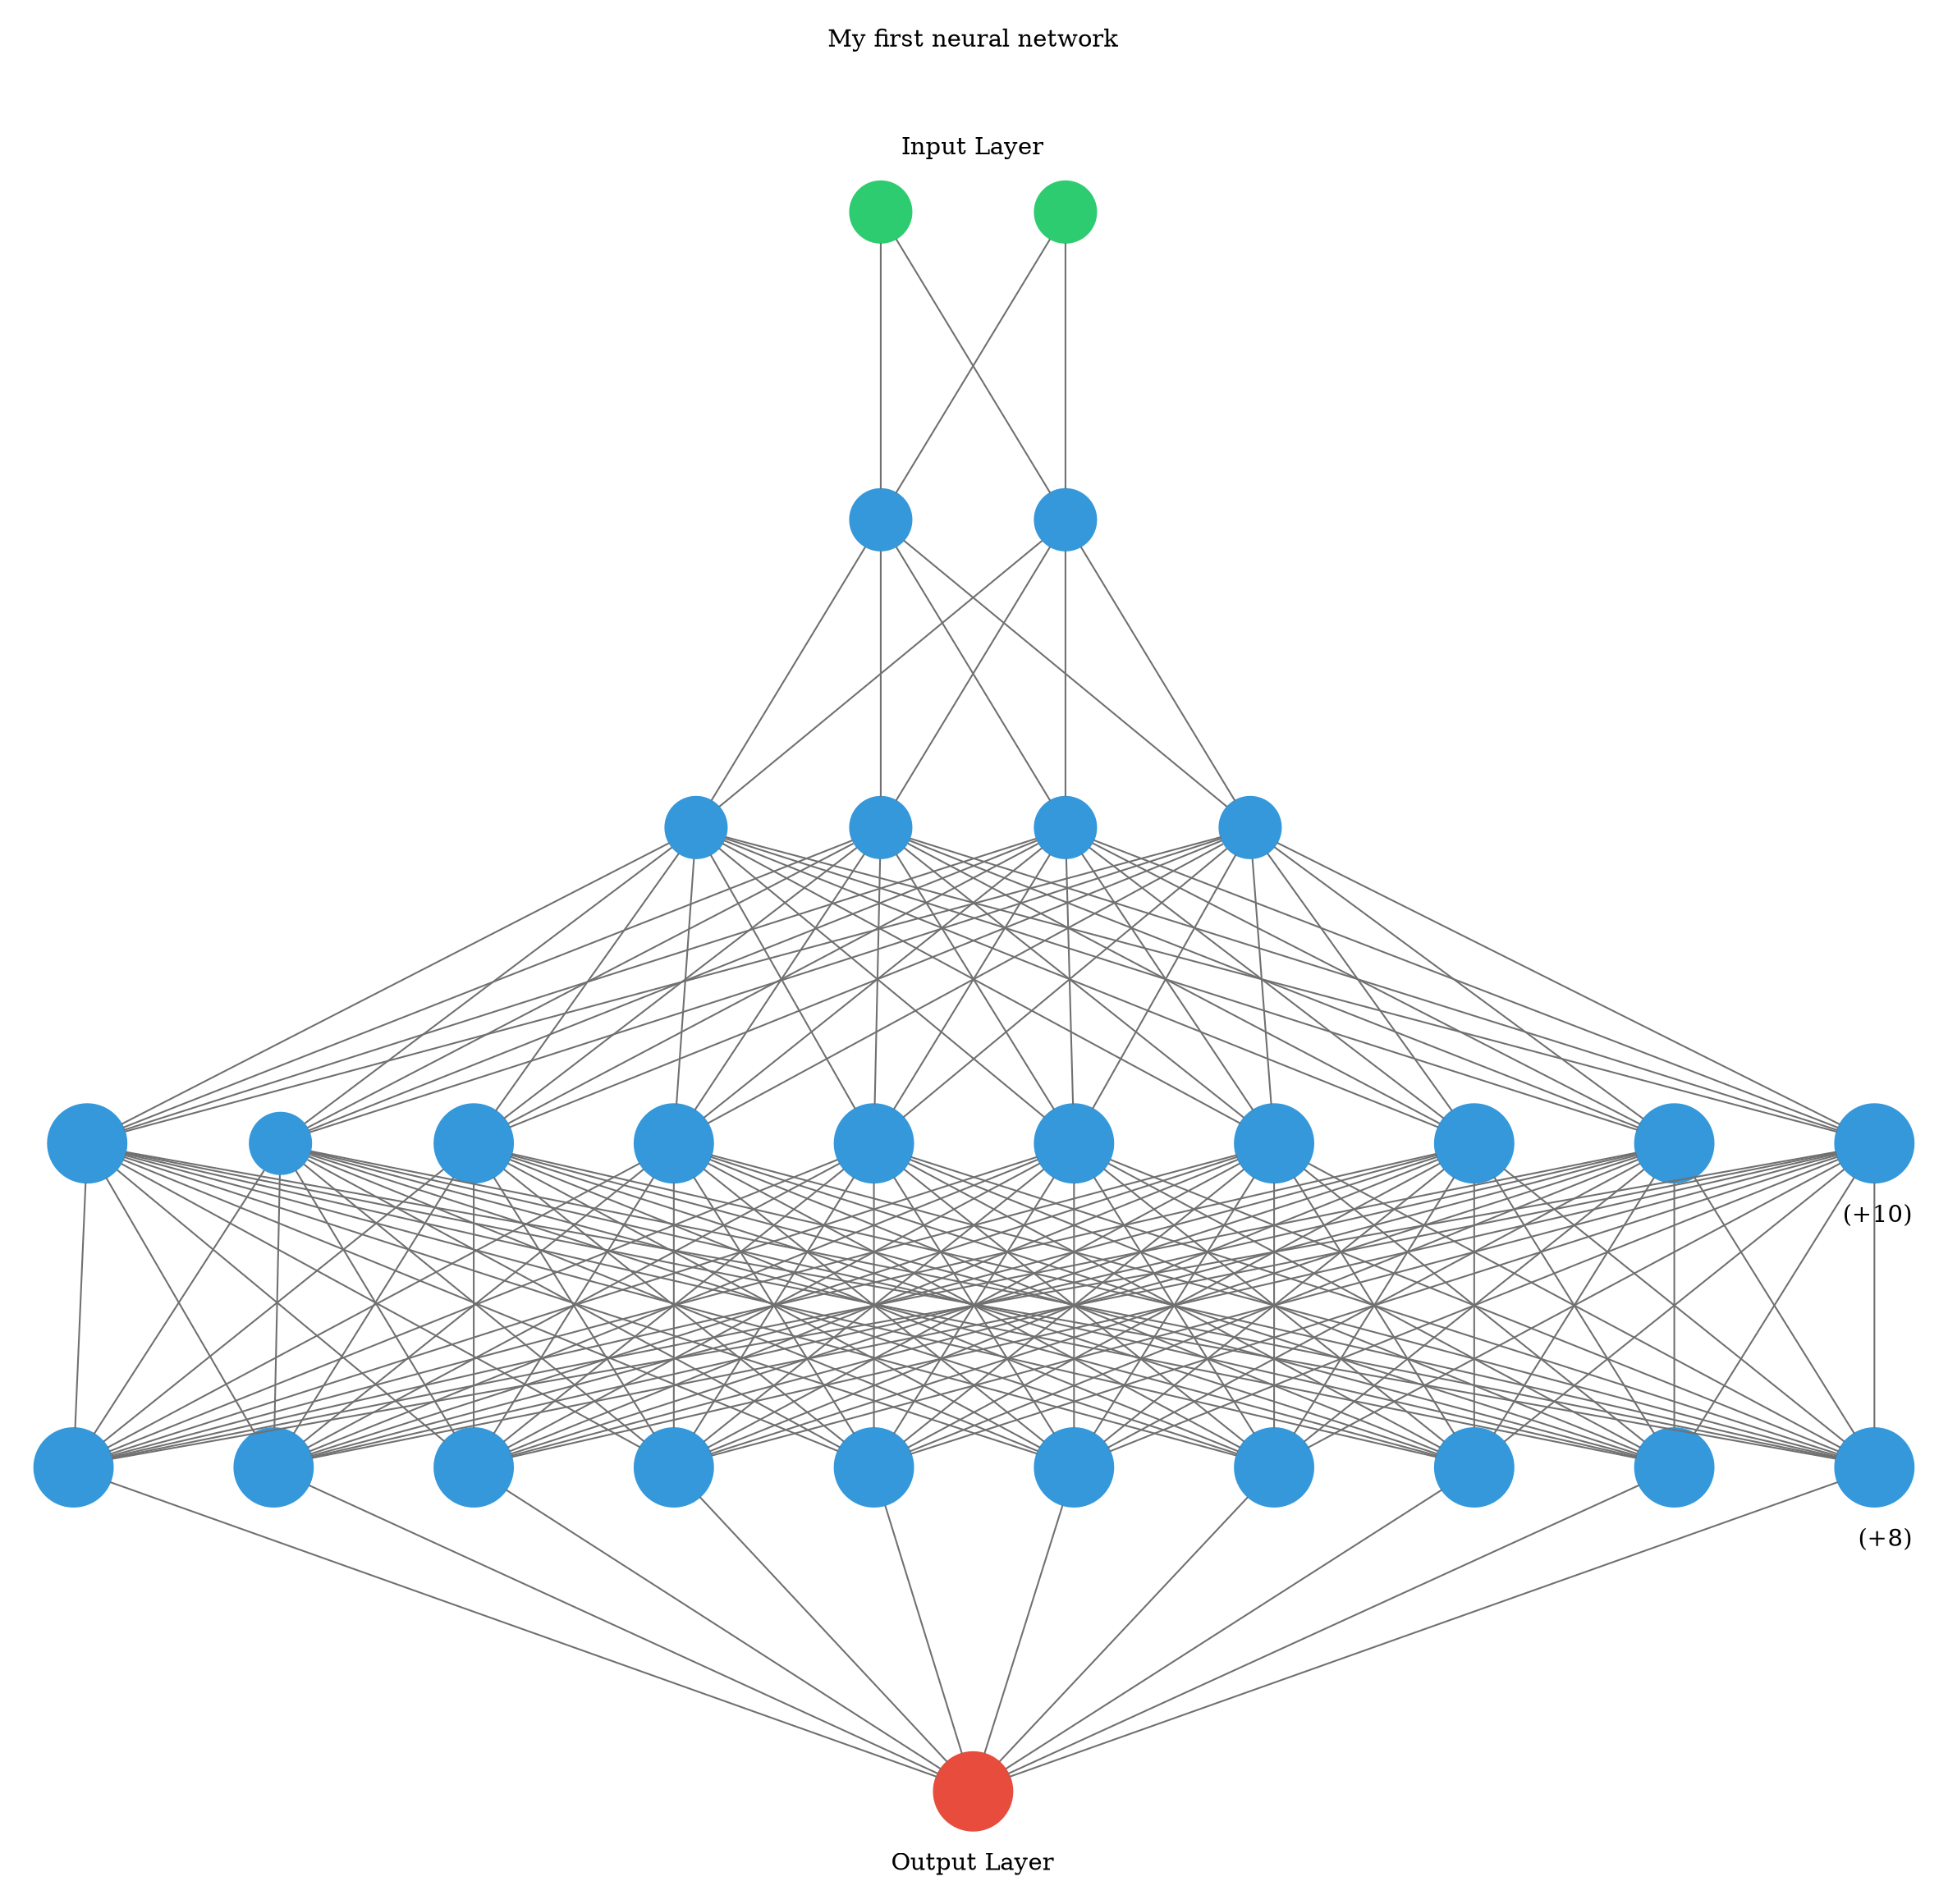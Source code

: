 digraph g {
	graph [nodesep=1 ranksep=2 splines=false]
	edge [arrowhead=none color="#707070"]
	subgraph cluster_input {
		node [color="#2ecc71" fontcolor="#2ecc71" shape=circle style=filled]
		color=white
		1
		label="My first neural network



Input Layer"
		rank=same
		2
		label="My first neural network



Input Layer"
		rank=same
	}
	1 -> 3
	2 -> 3
	1 -> 4
	2 -> 4
	subgraph cluster_1 {
		color=white
		rank=same
		label="" labeljust=right labelloc=b
		3 [color="#3498db" fontcolor="#3498db" shape=circle style=filled]
		4 [color="#3498db" fontcolor="#3498db" shape=circle style=filled]
	}
	3 -> 5
	4 -> 5
	3 -> 6
	4 -> 6
	3 -> 7
	4 -> 7
	3 -> 8
	4 -> 8
	subgraph cluster_2 {
		color=white
		rank=same
		label="" labeljust=right labelloc=b
		5 [color="#3498db" fontcolor="#3498db" shape=circle style=filled]
		6 [color="#3498db" fontcolor="#3498db" shape=circle style=filled]
		7 [color="#3498db" fontcolor="#3498db" shape=circle style=filled]
		8 [color="#3498db" fontcolor="#3498db" shape=circle style=filled]
	}
	5 -> 9
	6 -> 9
	7 -> 9
	8 -> 9
	5 -> 10
	6 -> 10
	7 -> 10
	8 -> 10
	5 -> 11
	6 -> 11
	7 -> 11
	8 -> 11
	5 -> 12
	6 -> 12
	7 -> 12
	8 -> 12
	5 -> 13
	6 -> 13
	7 -> 13
	8 -> 13
	5 -> 14
	6 -> 14
	7 -> 14
	8 -> 14
	5 -> 15
	6 -> 15
	7 -> 15
	8 -> 15
	5 -> 16
	6 -> 16
	7 -> 16
	8 -> 16
	5 -> 17
	6 -> 17
	7 -> 17
	8 -> 17
	5 -> 18
	6 -> 18
	7 -> 18
	8 -> 18
	subgraph cluster_3 {
		color=white
		rank=same
		label=" (+10)" labeljust=right labelloc=b
		9 [color="#3498db" fontcolor="#3498db" shape=circle style=filled]
		10 [color="#3498db" fontcolor="#3498db" shape=circle style=filled]
		11 [color="#3498db" fontcolor="#3498db" shape=circle style=filled]
		12 [color="#3498db" fontcolor="#3498db" shape=circle style=filled]
		13 [color="#3498db" fontcolor="#3498db" shape=circle style=filled]
		14 [color="#3498db" fontcolor="#3498db" shape=circle style=filled]
		15 [color="#3498db" fontcolor="#3498db" shape=circle style=filled]
		16 [color="#3498db" fontcolor="#3498db" shape=circle style=filled]
		17 [color="#3498db" fontcolor="#3498db" shape=circle style=filled]
		18 [color="#3498db" fontcolor="#3498db" shape=circle style=filled]
	}
	9 -> 19
	10 -> 19
	11 -> 19
	12 -> 19
	13 -> 19
	14 -> 19
	15 -> 19
	16 -> 19
	17 -> 19
	18 -> 19
	9 -> 20
	10 -> 20
	11 -> 20
	12 -> 20
	13 -> 20
	14 -> 20
	15 -> 20
	16 -> 20
	17 -> 20
	18 -> 20
	9 -> 21
	10 -> 21
	11 -> 21
	12 -> 21
	13 -> 21
	14 -> 21
	15 -> 21
	16 -> 21
	17 -> 21
	18 -> 21
	9 -> 22
	10 -> 22
	11 -> 22
	12 -> 22
	13 -> 22
	14 -> 22
	15 -> 22
	16 -> 22
	17 -> 22
	18 -> 22
	9 -> 23
	10 -> 23
	11 -> 23
	12 -> 23
	13 -> 23
	14 -> 23
	15 -> 23
	16 -> 23
	17 -> 23
	18 -> 23
	9 -> 24
	10 -> 24
	11 -> 24
	12 -> 24
	13 -> 24
	14 -> 24
	15 -> 24
	16 -> 24
	17 -> 24
	18 -> 24
	9 -> 25
	10 -> 25
	11 -> 25
	12 -> 25
	13 -> 25
	14 -> 25
	15 -> 25
	16 -> 25
	17 -> 25
	18 -> 25
	9 -> 26
	10 -> 26
	11 -> 26
	12 -> 26
	13 -> 26
	14 -> 26
	15 -> 26
	16 -> 26
	17 -> 26
	18 -> 26
	9 -> 27
	10 -> 27
	11 -> 27
	12 -> 27
	13 -> 27
	14 -> 27
	15 -> 27
	16 -> 27
	17 -> 27
	18 -> 27
	9 -> 28
	10 -> 28
	11 -> 28
	12 -> 28
	13 -> 28
	14 -> 28
	15 -> 28
	16 -> 28
	17 -> 28
	18 -> 28
	subgraph cluster_4 {
		color=white
		rank=same
		label=" (+8)" labeljust=right labelloc=b
		19 [color="#3498db" fontcolor="#3498db" shape=circle style=filled]
		20 [color="#3498db" fontcolor="#3498db" shape=circle style=filled]
		21 [color="#3498db" fontcolor="#3498db" shape=circle style=filled]
		22 [color="#3498db" fontcolor="#3498db" shape=circle style=filled]
		23 [color="#3498db" fontcolor="#3498db" shape=circle style=filled]
		24 [color="#3498db" fontcolor="#3498db" shape=circle style=filled]
		25 [color="#3498db" fontcolor="#3498db" shape=circle style=filled]
		26 [color="#3498db" fontcolor="#3498db" shape=circle style=filled]
		27 [color="#3498db" fontcolor="#3498db" shape=circle style=filled]
		28 [color="#3498db" fontcolor="#3498db" shape=circle style=filled]
	}
	19 -> 29
	20 -> 29
	21 -> 29
	22 -> 29
	23 -> 29
	24 -> 29
	25 -> 29
	26 -> 29
	27 -> 29
	28 -> 29
	subgraph cluster_output {
		node [color="#2ecc71" fontcolor="#2ecc71" shape=circle style=filled]
		color=white
		rank=same
		labeljust=1
		29 [color="#e74c3c" fontcolor="#e74c3c" shape=circle style=filled]
		label="Output Layer" labelloc=bottom
	}
	arrowShape=none
}
